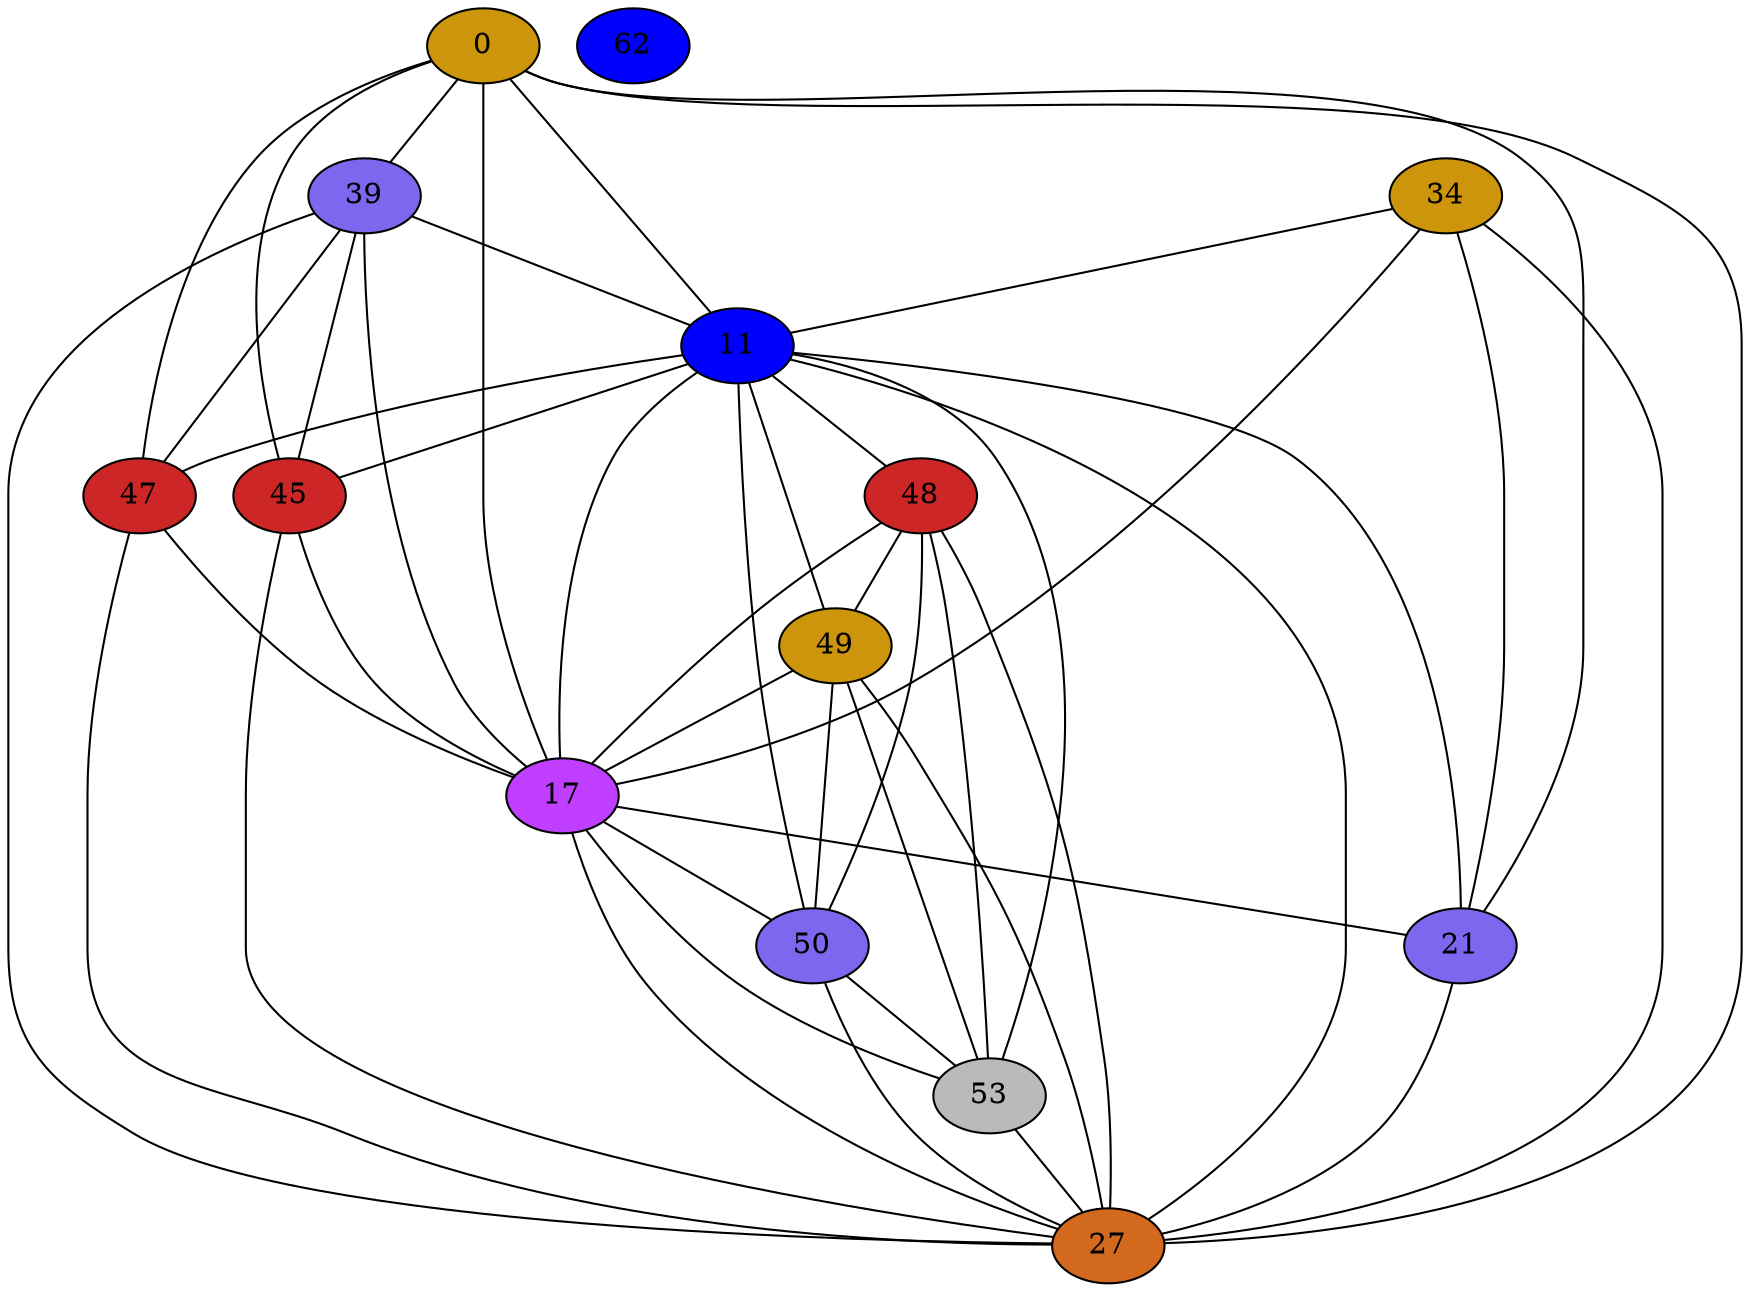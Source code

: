 strict graph {
0[label="0" style=filled fillcolor="darkgoldenrod3"];
0 -- 17
0 -- 21
0 -- 39
0 -- 27
0 -- 11
0 -- 45
0 -- 47
34[label="34" style=filled fillcolor="darkgoldenrod3"];
34 -- 17
34 -- 21
34 -- 11
34 -- 27
39[label="39" style=filled fillcolor="mediumslateblue"];
39 -- 0
39 -- 17
39 -- 11
39 -- 27
39 -- 45
39 -- 47
11[label="11" style=filled fillcolor="blue1"];
11 -- 48
11 -- 0
11 -- 49
11 -- 17
11 -- 50
11 -- 34
11 -- 53
11 -- 21
11 -- 39
11 -- 27
11 -- 45
11 -- 47
45[label="45" style=filled fillcolor="firebrick3"];
45 -- 0
45 -- 17
45 -- 39
45 -- 11
45 -- 27
47[label="47" style=filled fillcolor="firebrick3"];
47 -- 0
47 -- 17
47 -- 39
47 -- 11
47 -- 27
48[label="48" style=filled fillcolor="firebrick3"];
48 -- 49
48 -- 17
48 -- 50
48 -- 53
48 -- 11
48 -- 27
49[label="49" style=filled fillcolor="darkgoldenrod3"];
49 -- 48
49 -- 17
49 -- 50
49 -- 53
49 -- 11
49 -- 27
17[label="17" style=filled fillcolor="darkorchid1"];
17 -- 48
17 -- 0
17 -- 49
17 -- 50
17 -- 34
17 -- 53
17 -- 21
17 -- 39
17 -- 27
17 -- 11
17 -- 45
17 -- 47
50[label="50" style=filled fillcolor="mediumslateblue"];
50 -- 48
50 -- 49
50 -- 17
50 -- 53
50 -- 11
50 -- 27
53[label="53" style=filled fillcolor="gray73"];
53 -- 48
53 -- 49
53 -- 17
53 -- 50
53 -- 11
53 -- 27
21[label="21" style=filled fillcolor="mediumslateblue"];
21 -- 0
21 -- 17
21 -- 34
21 -- 27
21 -- 11
27[label="27" style=filled fillcolor="chocolate"];
27 -- 48
27 -- 0
27 -- 49
27 -- 17
27 -- 50
27 -- 34
27 -- 53
27 -- 21
27 -- 39
27 -- 11
27 -- 45
27 -- 47
62[label="62" style=filled fillcolor="blue1"];
}
